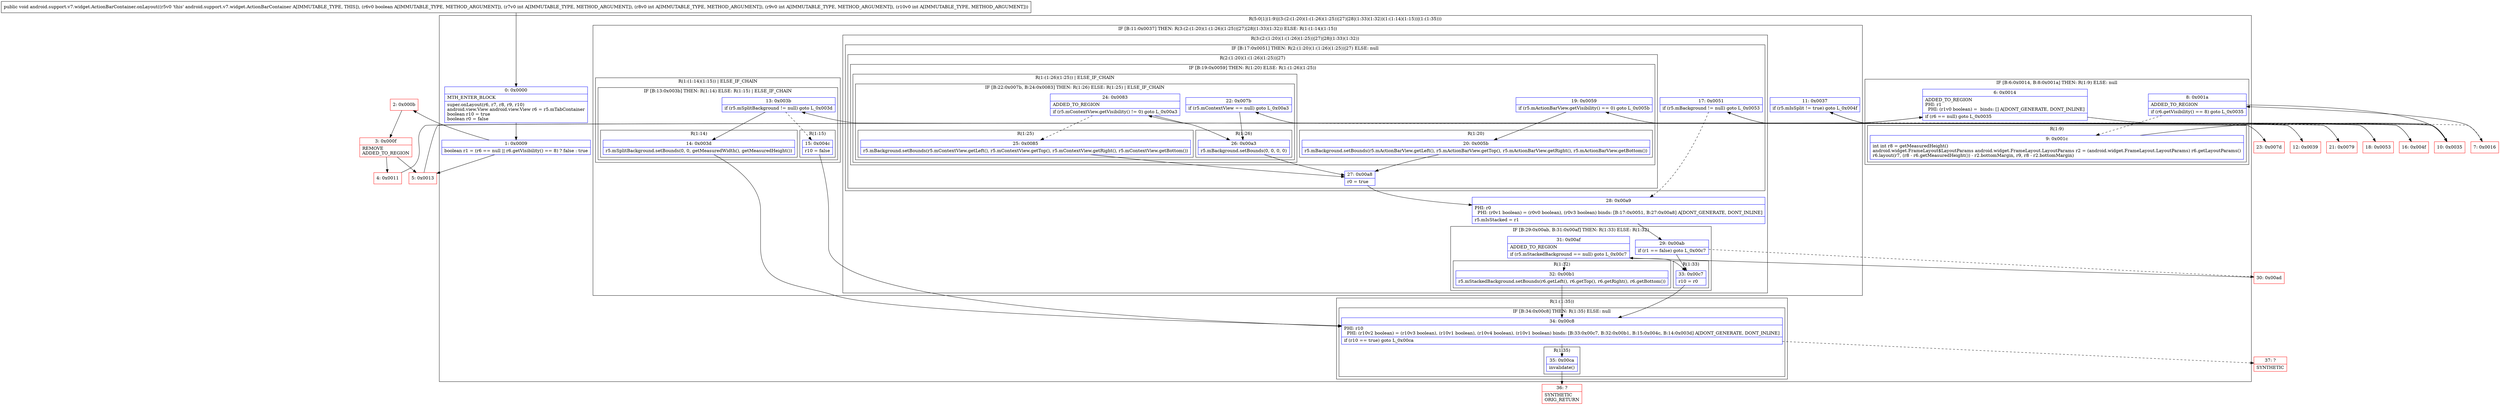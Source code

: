 digraph "CFG forandroid.support.v7.widget.ActionBarContainer.onLayout(ZIIII)V" {
subgraph cluster_Region_1839210160 {
label = "R(5:0|1|(1:9)|(3:(2:(1:20)(1:(1:26)(1:25))|27)|28|(1:33)(1:32))(1:(1:14)(1:15))|(1:(1:35)))";
node [shape=record,color=blue];
Node_0 [shape=record,label="{0\:\ 0x0000|MTH_ENTER_BLOCK\l|super.onLayout(r6, r7, r8, r9, r10)\landroid.view.View android.view.View r6 = r5.mTabContainer\lboolean r10 = true\lboolean r0 = false\l}"];
Node_1 [shape=record,label="{1\:\ 0x0009|boolean r1 = (r6 == null \|\| r6.getVisibility() == 8) ? false : true\l}"];
subgraph cluster_IfRegion_1794581019 {
label = "IF [B:6:0x0014, B:8:0x001a] THEN: R(1:9) ELSE: null";
node [shape=record,color=blue];
Node_6 [shape=record,label="{6\:\ 0x0014|ADDED_TO_REGION\lPHI: r1 \l  PHI: (r1v0 boolean) =  binds: [] A[DONT_GENERATE, DONT_INLINE]\l|if (r6 == null) goto L_0x0035\l}"];
Node_8 [shape=record,label="{8\:\ 0x001a|ADDED_TO_REGION\l|if (r6.getVisibility() == 8) goto L_0x0035\l}"];
subgraph cluster_Region_569330112 {
label = "R(1:9)";
node [shape=record,color=blue];
Node_9 [shape=record,label="{9\:\ 0x001c|int int r8 = getMeasuredHeight()\landroid.widget.FrameLayout$LayoutParams android.widget.FrameLayout.LayoutParams r2 = (android.widget.FrameLayout.LayoutParams) r6.getLayoutParams()\lr6.layout(r7, (r8 \- r6.getMeasuredHeight()) \- r2.bottomMargin, r9, r8 \- r2.bottomMargin)\l}"];
}
}
subgraph cluster_IfRegion_1222606433 {
label = "IF [B:11:0x0037] THEN: R(3:(2:(1:20)(1:(1:26)(1:25))|27)|28|(1:33)(1:32)) ELSE: R(1:(1:14)(1:15))";
node [shape=record,color=blue];
Node_11 [shape=record,label="{11\:\ 0x0037|if (r5.mIsSplit != true) goto L_0x004f\l}"];
subgraph cluster_Region_1792014020 {
label = "R(3:(2:(1:20)(1:(1:26)(1:25))|27)|28|(1:33)(1:32))";
node [shape=record,color=blue];
subgraph cluster_IfRegion_270430351 {
label = "IF [B:17:0x0051] THEN: R(2:(1:20)(1:(1:26)(1:25))|27) ELSE: null";
node [shape=record,color=blue];
Node_17 [shape=record,label="{17\:\ 0x0051|if (r5.mBackground != null) goto L_0x0053\l}"];
subgraph cluster_Region_1586732393 {
label = "R(2:(1:20)(1:(1:26)(1:25))|27)";
node [shape=record,color=blue];
subgraph cluster_IfRegion_1705583647 {
label = "IF [B:19:0x0059] THEN: R(1:20) ELSE: R(1:(1:26)(1:25))";
node [shape=record,color=blue];
Node_19 [shape=record,label="{19\:\ 0x0059|if (r5.mActionBarView.getVisibility() == 0) goto L_0x005b\l}"];
subgraph cluster_Region_993516785 {
label = "R(1:20)";
node [shape=record,color=blue];
Node_20 [shape=record,label="{20\:\ 0x005b|r5.mBackground.setBounds(r5.mActionBarView.getLeft(), r5.mActionBarView.getTop(), r5.mActionBarView.getRight(), r5.mActionBarView.getBottom())\l}"];
}
subgraph cluster_Region_136872320 {
label = "R(1:(1:26)(1:25)) | ELSE_IF_CHAIN\l";
node [shape=record,color=blue];
subgraph cluster_IfRegion_1800475138 {
label = "IF [B:22:0x007b, B:24:0x0083] THEN: R(1:26) ELSE: R(1:25) | ELSE_IF_CHAIN\l";
node [shape=record,color=blue];
Node_22 [shape=record,label="{22\:\ 0x007b|if (r5.mContextView == null) goto L_0x00a3\l}"];
Node_24 [shape=record,label="{24\:\ 0x0083|ADDED_TO_REGION\l|if (r5.mContextView.getVisibility() != 0) goto L_0x00a3\l}"];
subgraph cluster_Region_1207196331 {
label = "R(1:26)";
node [shape=record,color=blue];
Node_26 [shape=record,label="{26\:\ 0x00a3|r5.mBackground.setBounds(0, 0, 0, 0)\l}"];
}
subgraph cluster_Region_1117898480 {
label = "R(1:25)";
node [shape=record,color=blue];
Node_25 [shape=record,label="{25\:\ 0x0085|r5.mBackground.setBounds(r5.mContextView.getLeft(), r5.mContextView.getTop(), r5.mContextView.getRight(), r5.mContextView.getBottom())\l}"];
}
}
}
}
Node_27 [shape=record,label="{27\:\ 0x00a8|r0 = true\l}"];
}
}
Node_28 [shape=record,label="{28\:\ 0x00a9|PHI: r0 \l  PHI: (r0v1 boolean) = (r0v0 boolean), (r0v3 boolean) binds: [B:17:0x0051, B:27:0x00a8] A[DONT_GENERATE, DONT_INLINE]\l|r5.mIsStacked = r1\l}"];
subgraph cluster_IfRegion_770866650 {
label = "IF [B:29:0x00ab, B:31:0x00af] THEN: R(1:33) ELSE: R(1:32)";
node [shape=record,color=blue];
Node_29 [shape=record,label="{29\:\ 0x00ab|if (r1 == false) goto L_0x00c7\l}"];
Node_31 [shape=record,label="{31\:\ 0x00af|ADDED_TO_REGION\l|if (r5.mStackedBackground == null) goto L_0x00c7\l}"];
subgraph cluster_Region_1240441063 {
label = "R(1:33)";
node [shape=record,color=blue];
Node_33 [shape=record,label="{33\:\ 0x00c7|r10 = r0\l}"];
}
subgraph cluster_Region_618102611 {
label = "R(1:32)";
node [shape=record,color=blue];
Node_32 [shape=record,label="{32\:\ 0x00b1|r5.mStackedBackground.setBounds(r6.getLeft(), r6.getTop(), r6.getRight(), r6.getBottom())\l}"];
}
}
}
subgraph cluster_Region_248081317 {
label = "R(1:(1:14)(1:15)) | ELSE_IF_CHAIN\l";
node [shape=record,color=blue];
subgraph cluster_IfRegion_1835772284 {
label = "IF [B:13:0x003b] THEN: R(1:14) ELSE: R(1:15) | ELSE_IF_CHAIN\l";
node [shape=record,color=blue];
Node_13 [shape=record,label="{13\:\ 0x003b|if (r5.mSplitBackground != null) goto L_0x003d\l}"];
subgraph cluster_Region_137332600 {
label = "R(1:14)";
node [shape=record,color=blue];
Node_14 [shape=record,label="{14\:\ 0x003d|r5.mSplitBackground.setBounds(0, 0, getMeasuredWidth(), getMeasuredHeight())\l}"];
}
subgraph cluster_Region_450602043 {
label = "R(1:15)";
node [shape=record,color=blue];
Node_15 [shape=record,label="{15\:\ 0x004c|r10 = false\l}"];
}
}
}
}
subgraph cluster_Region_1156929227 {
label = "R(1:(1:35))";
node [shape=record,color=blue];
subgraph cluster_IfRegion_1101090793 {
label = "IF [B:34:0x00c8] THEN: R(1:35) ELSE: null";
node [shape=record,color=blue];
Node_34 [shape=record,label="{34\:\ 0x00c8|PHI: r10 \l  PHI: (r10v2 boolean) = (r10v3 boolean), (r10v1 boolean), (r10v4 boolean), (r10v1 boolean) binds: [B:33:0x00c7, B:32:0x00b1, B:15:0x004c, B:14:0x003d] A[DONT_GENERATE, DONT_INLINE]\l|if (r10 == true) goto L_0x00ca\l}"];
subgraph cluster_Region_19171763 {
label = "R(1:35)";
node [shape=record,color=blue];
Node_35 [shape=record,label="{35\:\ 0x00ca|invalidate()\l}"];
}
}
}
}
Node_2 [shape=record,color=red,label="{2\:\ 0x000b}"];
Node_3 [shape=record,color=red,label="{3\:\ 0x000f|REMOVE\lADDED_TO_REGION\l}"];
Node_4 [shape=record,color=red,label="{4\:\ 0x0011}"];
Node_5 [shape=record,color=red,label="{5\:\ 0x0013}"];
Node_7 [shape=record,color=red,label="{7\:\ 0x0016}"];
Node_10 [shape=record,color=red,label="{10\:\ 0x0035}"];
Node_12 [shape=record,color=red,label="{12\:\ 0x0039}"];
Node_16 [shape=record,color=red,label="{16\:\ 0x004f}"];
Node_18 [shape=record,color=red,label="{18\:\ 0x0053}"];
Node_21 [shape=record,color=red,label="{21\:\ 0x0079}"];
Node_23 [shape=record,color=red,label="{23\:\ 0x007d}"];
Node_30 [shape=record,color=red,label="{30\:\ 0x00ad}"];
Node_36 [shape=record,color=red,label="{36\:\ ?|SYNTHETIC\lORIG_RETURN\l}"];
Node_37 [shape=record,color=red,label="{37\:\ ?|SYNTHETIC\l}"];
MethodNode[shape=record,label="{public void android.support.v7.widget.ActionBarContainer.onLayout((r5v0 'this' android.support.v7.widget.ActionBarContainer A[IMMUTABLE_TYPE, THIS]), (r6v0 boolean A[IMMUTABLE_TYPE, METHOD_ARGUMENT]), (r7v0 int A[IMMUTABLE_TYPE, METHOD_ARGUMENT]), (r8v0 int A[IMMUTABLE_TYPE, METHOD_ARGUMENT]), (r9v0 int A[IMMUTABLE_TYPE, METHOD_ARGUMENT]), (r10v0 int A[IMMUTABLE_TYPE, METHOD_ARGUMENT])) }"];
MethodNode -> Node_0;
Node_0 -> Node_1;
Node_1 -> Node_2;
Node_1 -> Node_5;
Node_6 -> Node_7[style=dashed];
Node_6 -> Node_10;
Node_8 -> Node_9[style=dashed];
Node_8 -> Node_10;
Node_9 -> Node_10;
Node_11 -> Node_12[style=dashed];
Node_11 -> Node_16;
Node_17 -> Node_18;
Node_17 -> Node_28[style=dashed];
Node_19 -> Node_20;
Node_19 -> Node_21[style=dashed];
Node_20 -> Node_27;
Node_22 -> Node_23[style=dashed];
Node_22 -> Node_26;
Node_24 -> Node_25[style=dashed];
Node_24 -> Node_26;
Node_26 -> Node_27;
Node_25 -> Node_27;
Node_27 -> Node_28;
Node_28 -> Node_29;
Node_29 -> Node_30[style=dashed];
Node_29 -> Node_33;
Node_31 -> Node_32[style=dashed];
Node_31 -> Node_33;
Node_33 -> Node_34;
Node_32 -> Node_34;
Node_13 -> Node_14;
Node_13 -> Node_15[style=dashed];
Node_14 -> Node_34;
Node_15 -> Node_34;
Node_34 -> Node_35;
Node_34 -> Node_37[style=dashed];
Node_35 -> Node_36;
Node_2 -> Node_3;
Node_3 -> Node_4;
Node_3 -> Node_5;
Node_4 -> Node_6;
Node_5 -> Node_6;
Node_7 -> Node_8;
Node_10 -> Node_11;
Node_12 -> Node_13;
Node_16 -> Node_17;
Node_18 -> Node_19;
Node_21 -> Node_22;
Node_23 -> Node_24;
Node_30 -> Node_31;
}

